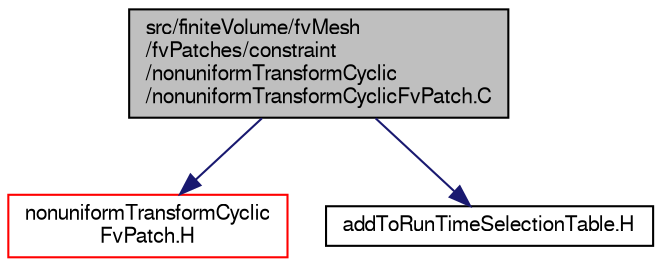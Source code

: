 digraph "src/finiteVolume/fvMesh/fvPatches/constraint/nonuniformTransformCyclic/nonuniformTransformCyclicFvPatch.C"
{
  bgcolor="transparent";
  edge [fontname="FreeSans",fontsize="10",labelfontname="FreeSans",labelfontsize="10"];
  node [fontname="FreeSans",fontsize="10",shape=record];
  Node0 [label="src/finiteVolume/fvMesh\l/fvPatches/constraint\l/nonuniformTransformCyclic\l/nonuniformTransformCyclicFvPatch.C",height=0.2,width=0.4,color="black", fillcolor="grey75", style="filled", fontcolor="black"];
  Node0 -> Node1 [color="midnightblue",fontsize="10",style="solid",fontname="FreeSans"];
  Node1 [label="nonuniformTransformCyclic\lFvPatch.H",height=0.2,width=0.4,color="red",URL="$a03614.html"];
  Node0 -> Node191 [color="midnightblue",fontsize="10",style="solid",fontname="FreeSans"];
  Node191 [label="addToRunTimeSelectionTable.H",height=0.2,width=0.4,color="black",URL="$a09263.html",tooltip="Macros for easy insertion into run-time selection tables. "];
}
